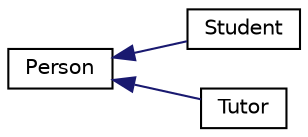 digraph "Graphical Class Hierarchy"
{
  edge [fontname="Helvetica",fontsize="10",labelfontname="Helvetica",labelfontsize="10"];
  node [fontname="Helvetica",fontsize="10",shape=record];
  rankdir="LR";
  Node0 [label="Person",height=0.2,width=0.4,color="black", fillcolor="white", style="filled",URL="$class_person.html"];
  Node0 -> Node1 [dir="back",color="midnightblue",fontsize="10",style="solid",fontname="Helvetica"];
  Node1 [label="Student",height=0.2,width=0.4,color="black", fillcolor="white", style="filled",URL="$class_student.html"];
  Node0 -> Node2 [dir="back",color="midnightblue",fontsize="10",style="solid",fontname="Helvetica"];
  Node2 [label="Tutor",height=0.2,width=0.4,color="black", fillcolor="white", style="filled",URL="$class_tutor.html"];
}

